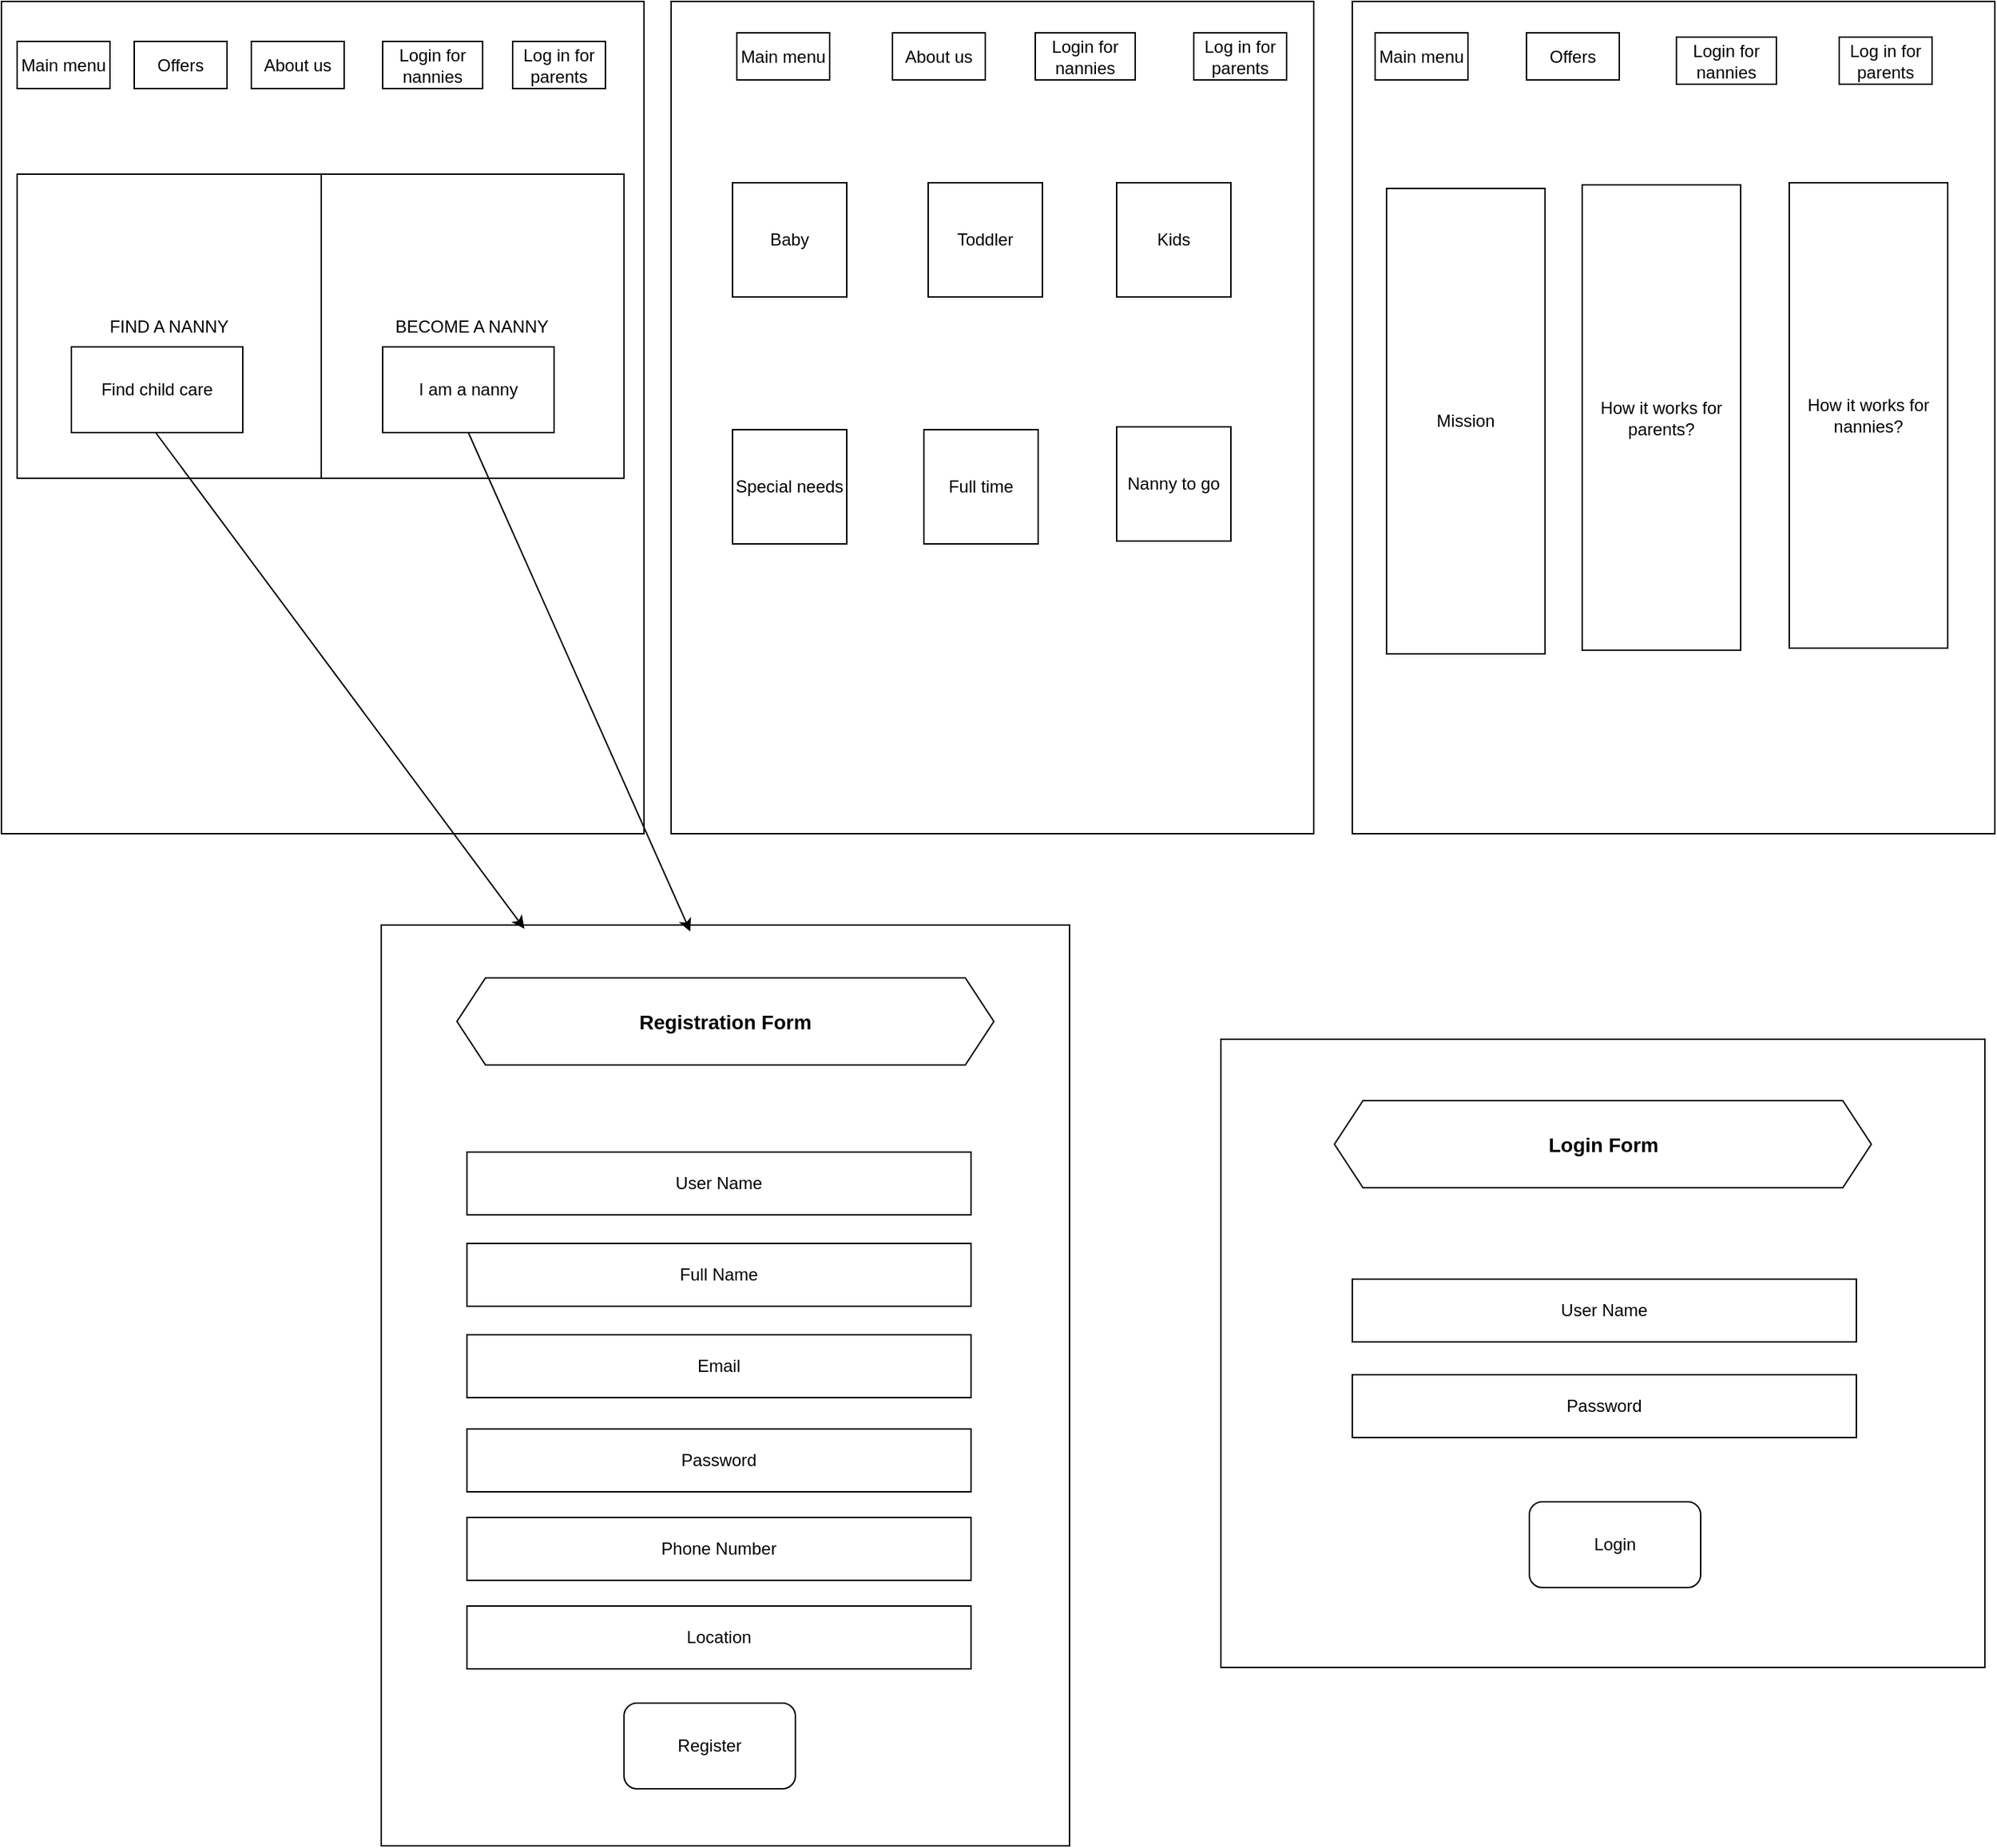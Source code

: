 <mxfile version="24.9.3">
  <diagram name="Page-1" id="E90SE1m6gK_kFvcKd9KT">
    <mxGraphModel dx="3162" dy="1600" grid="0" gridSize="10" guides="1" tooltips="1" connect="1" arrows="1" fold="1" page="0" pageScale="1" pageWidth="850" pageHeight="1100" math="0" shadow="0">
      <root>
        <mxCell id="0" />
        <mxCell id="1" parent="0" />
        <mxCell id="y5xZ98SbnKQHVs05c7k5-1" value="" style="rounded=0;whiteSpace=wrap;html=1;" parent="1" vertex="1">
          <mxGeometry x="-1257" y="-587" width="450" height="583" as="geometry" />
        </mxCell>
        <mxCell id="CsPwrGQwaEZzdb89Tcwi-2" value="BECOME A NANNY" style="whiteSpace=wrap;html=1;aspect=fixed;" parent="1" vertex="1">
          <mxGeometry x="-1034" y="-466" width="213" height="213" as="geometry" />
        </mxCell>
        <mxCell id="CsPwrGQwaEZzdb89Tcwi-4" value="FIND A NANNY" style="whiteSpace=wrap;html=1;aspect=fixed;" parent="1" vertex="1">
          <mxGeometry x="-1246" y="-466" width="213" height="213" as="geometry" />
        </mxCell>
        <mxCell id="CsPwrGQwaEZzdb89Tcwi-5" value="Main menu" style="rounded=0;whiteSpace=wrap;html=1;" parent="1" vertex="1">
          <mxGeometry x="-1246" y="-559" width="65" height="33" as="geometry" />
        </mxCell>
        <mxCell id="CsPwrGQwaEZzdb89Tcwi-7" value="Offers" style="rounded=0;whiteSpace=wrap;html=1;" parent="1" vertex="1">
          <mxGeometry x="-1164" y="-559" width="65" height="33" as="geometry" />
        </mxCell>
        <mxCell id="CsPwrGQwaEZzdb89Tcwi-8" value="About us" style="rounded=0;whiteSpace=wrap;html=1;" parent="1" vertex="1">
          <mxGeometry x="-1082" y="-559" width="65" height="33" as="geometry" />
        </mxCell>
        <mxCell id="CsPwrGQwaEZzdb89Tcwi-9" value="Login for nannies" style="rounded=0;whiteSpace=wrap;html=1;" parent="1" vertex="1">
          <mxGeometry x="-990" y="-559" width="70" height="33" as="geometry" />
        </mxCell>
        <mxCell id="CsPwrGQwaEZzdb89Tcwi-10" value="Log in for parents" style="rounded=0;whiteSpace=wrap;html=1;" parent="1" vertex="1">
          <mxGeometry x="-899" y="-559" width="65" height="33" as="geometry" />
        </mxCell>
        <mxCell id="CsPwrGQwaEZzdb89Tcwi-11" value="Find child care" style="rounded=0;whiteSpace=wrap;html=1;" parent="1" vertex="1">
          <mxGeometry x="-1208" y="-345" width="120" height="60" as="geometry" />
        </mxCell>
        <mxCell id="CsPwrGQwaEZzdb89Tcwi-12" value="&lt;div&gt;I am a nanny&lt;/div&gt;" style="rounded=0;whiteSpace=wrap;html=1;" parent="1" vertex="1">
          <mxGeometry x="-990" y="-345" width="120" height="60" as="geometry" />
        </mxCell>
        <mxCell id="CsPwrGQwaEZzdb89Tcwi-13" value="" style="rounded=0;whiteSpace=wrap;html=1;" parent="1" vertex="1">
          <mxGeometry x="-788" y="-587" width="450" height="583" as="geometry" />
        </mxCell>
        <mxCell id="CsPwrGQwaEZzdb89Tcwi-14" value="" style="rounded=0;whiteSpace=wrap;html=1;" parent="1" vertex="1">
          <mxGeometry x="-311" y="-587" width="450" height="583" as="geometry" />
        </mxCell>
        <mxCell id="CsPwrGQwaEZzdb89Tcwi-16" value="Main menu" style="rounded=0;whiteSpace=wrap;html=1;" parent="1" vertex="1">
          <mxGeometry x="-742" y="-565" width="65" height="33" as="geometry" />
        </mxCell>
        <mxCell id="CsPwrGQwaEZzdb89Tcwi-17" value="Main menu" style="rounded=0;whiteSpace=wrap;html=1;" parent="1" vertex="1">
          <mxGeometry x="-295" y="-565" width="65" height="33" as="geometry" />
        </mxCell>
        <mxCell id="CsPwrGQwaEZzdb89Tcwi-18" value="Offers" style="rounded=0;whiteSpace=wrap;html=1;" parent="1" vertex="1">
          <mxGeometry x="-189" y="-565" width="65" height="33" as="geometry" />
        </mxCell>
        <mxCell id="CsPwrGQwaEZzdb89Tcwi-21" value="About us" style="rounded=0;whiteSpace=wrap;html=1;" parent="1" vertex="1">
          <mxGeometry x="-633" y="-565" width="65" height="33" as="geometry" />
        </mxCell>
        <mxCell id="GxBah5glKiKm2y0q0-6w-1" value="Baby" style="whiteSpace=wrap;html=1;aspect=fixed;" vertex="1" parent="1">
          <mxGeometry x="-745" y="-460" width="80" height="80" as="geometry" />
        </mxCell>
        <mxCell id="GxBah5glKiKm2y0q0-6w-2" value="Toddler" style="whiteSpace=wrap;html=1;aspect=fixed;" vertex="1" parent="1">
          <mxGeometry x="-608" y="-460" width="80" height="80" as="geometry" />
        </mxCell>
        <mxCell id="GxBah5glKiKm2y0q0-6w-3" value="Kids" style="whiteSpace=wrap;html=1;aspect=fixed;" vertex="1" parent="1">
          <mxGeometry x="-476" y="-460" width="80" height="80" as="geometry" />
        </mxCell>
        <mxCell id="GxBah5glKiKm2y0q0-6w-4" value="Nanny to go" style="whiteSpace=wrap;html=1;aspect=fixed;" vertex="1" parent="1">
          <mxGeometry x="-476" y="-289" width="80" height="80" as="geometry" />
        </mxCell>
        <mxCell id="GxBah5glKiKm2y0q0-6w-5" value="Full time" style="whiteSpace=wrap;html=1;aspect=fixed;" vertex="1" parent="1">
          <mxGeometry x="-611" y="-287" width="80" height="80" as="geometry" />
        </mxCell>
        <mxCell id="GxBah5glKiKm2y0q0-6w-6" value="Special needs" style="whiteSpace=wrap;html=1;aspect=fixed;" vertex="1" parent="1">
          <mxGeometry x="-745" y="-287" width="80" height="80" as="geometry" />
        </mxCell>
        <mxCell id="GxBah5glKiKm2y0q0-6w-7" value="Login for nannies" style="rounded=0;whiteSpace=wrap;html=1;" vertex="1" parent="1">
          <mxGeometry x="-533" y="-565" width="70" height="33" as="geometry" />
        </mxCell>
        <mxCell id="GxBah5glKiKm2y0q0-6w-9" value="Log in for parents" style="rounded=0;whiteSpace=wrap;html=1;" vertex="1" parent="1">
          <mxGeometry x="-422" y="-565" width="65" height="33" as="geometry" />
        </mxCell>
        <mxCell id="GxBah5glKiKm2y0q0-6w-12" value="Login for nannies" style="rounded=0;whiteSpace=wrap;html=1;" vertex="1" parent="1">
          <mxGeometry x="-84" y="-562" width="70" height="33" as="geometry" />
        </mxCell>
        <mxCell id="GxBah5glKiKm2y0q0-6w-13" value="Log in for parents" style="rounded=0;whiteSpace=wrap;html=1;" vertex="1" parent="1">
          <mxGeometry x="30" y="-562" width="65" height="33" as="geometry" />
        </mxCell>
        <mxCell id="GxBah5glKiKm2y0q0-6w-15" value="Mission" style="rounded=0;whiteSpace=wrap;html=1;" vertex="1" parent="1">
          <mxGeometry x="-287" y="-456" width="111" height="326" as="geometry" />
        </mxCell>
        <mxCell id="GxBah5glKiKm2y0q0-6w-16" value="How it works for parents?" style="rounded=0;whiteSpace=wrap;html=1;" vertex="1" parent="1">
          <mxGeometry x="-150" y="-458.5" width="111" height="326" as="geometry" />
        </mxCell>
        <mxCell id="GxBah5glKiKm2y0q0-6w-17" value="How it works for nannies?" style="rounded=0;whiteSpace=wrap;html=1;" vertex="1" parent="1">
          <mxGeometry x="-5" y="-460" width="111" height="326" as="geometry" />
        </mxCell>
        <mxCell id="GxBah5glKiKm2y0q0-6w-18" value="" style="rounded=0;whiteSpace=wrap;html=1;" vertex="1" parent="1">
          <mxGeometry x="-991" y="60" width="482" height="645" as="geometry" />
        </mxCell>
        <mxCell id="GxBah5glKiKm2y0q0-6w-26" value="User Name" style="rounded=0;whiteSpace=wrap;html=1;strokeColor=default;align=center;verticalAlign=middle;fontFamily=Helvetica;fontSize=12;fontColor=default;fillColor=default;" vertex="1" parent="1">
          <mxGeometry x="-931" y="219" width="353" height="44" as="geometry" />
        </mxCell>
        <mxCell id="GxBah5glKiKm2y0q0-6w-27" value="Full Name" style="rounded=0;whiteSpace=wrap;html=1;" vertex="1" parent="1">
          <mxGeometry x="-931" y="283" width="353" height="44" as="geometry" />
        </mxCell>
        <mxCell id="GxBah5glKiKm2y0q0-6w-33" value="Email" style="rounded=0;whiteSpace=wrap;html=1;" vertex="1" parent="1">
          <mxGeometry x="-931" y="347" width="353" height="44" as="geometry" />
        </mxCell>
        <mxCell id="GxBah5glKiKm2y0q0-6w-34" value="Password" style="rounded=0;whiteSpace=wrap;html=1;" vertex="1" parent="1">
          <mxGeometry x="-931" y="413" width="353" height="44" as="geometry" />
        </mxCell>
        <mxCell id="GxBah5glKiKm2y0q0-6w-35" value="Phone Number" style="rounded=0;whiteSpace=wrap;html=1;" vertex="1" parent="1">
          <mxGeometry x="-931" y="475" width="353" height="44" as="geometry" />
        </mxCell>
        <mxCell id="GxBah5glKiKm2y0q0-6w-36" value="Location" style="rounded=0;whiteSpace=wrap;html=1;" vertex="1" parent="1">
          <mxGeometry x="-931" y="537" width="353" height="44" as="geometry" />
        </mxCell>
        <mxCell id="GxBah5glKiKm2y0q0-6w-37" value="&lt;b&gt;&lt;font style=&quot;font-size: 14px;&quot;&gt;Registration Form&lt;/font&gt;&lt;/b&gt;" style="shape=hexagon;perimeter=hexagonPerimeter2;whiteSpace=wrap;html=1;fixedSize=1;" vertex="1" parent="1">
          <mxGeometry x="-938" y="97" width="376" height="61" as="geometry" />
        </mxCell>
        <mxCell id="GxBah5glKiKm2y0q0-6w-38" value="Register" style="rounded=1;whiteSpace=wrap;html=1;" vertex="1" parent="1">
          <mxGeometry x="-821" y="605" width="120" height="60" as="geometry" />
        </mxCell>
        <mxCell id="GxBah5glKiKm2y0q0-6w-39" value="" style="rounded=0;whiteSpace=wrap;html=1;" vertex="1" parent="1">
          <mxGeometry x="-403" y="140" width="535" height="440" as="geometry" />
        </mxCell>
        <mxCell id="GxBah5glKiKm2y0q0-6w-41" value="&lt;b&gt;&lt;font style=&quot;font-size: 14px;&quot;&gt;Login Form&lt;/font&gt;&lt;/b&gt;" style="shape=hexagon;perimeter=hexagonPerimeter2;whiteSpace=wrap;html=1;fixedSize=1;" vertex="1" parent="1">
          <mxGeometry x="-323.5" y="183" width="376" height="61" as="geometry" />
        </mxCell>
        <mxCell id="GxBah5glKiKm2y0q0-6w-43" value="User Name" style="rounded=0;whiteSpace=wrap;html=1;strokeColor=default;align=center;verticalAlign=middle;fontFamily=Helvetica;fontSize=12;fontColor=default;fillColor=default;" vertex="1" parent="1">
          <mxGeometry x="-311" y="308" width="353" height="44" as="geometry" />
        </mxCell>
        <mxCell id="GxBah5glKiKm2y0q0-6w-44" value="Password" style="rounded=0;whiteSpace=wrap;html=1;" vertex="1" parent="1">
          <mxGeometry x="-311" y="375" width="353" height="44" as="geometry" />
        </mxCell>
        <mxCell id="GxBah5glKiKm2y0q0-6w-45" value="Login" style="rounded=1;whiteSpace=wrap;html=1;" vertex="1" parent="1">
          <mxGeometry x="-187" y="464" width="120" height="60" as="geometry" />
        </mxCell>
        <mxCell id="GxBah5glKiKm2y0q0-6w-54" value="" style="endArrow=classic;html=1;rounded=0;entryX=0.449;entryY=0.007;entryDx=0;entryDy=0;entryPerimeter=0;exitX=0.5;exitY=1;exitDx=0;exitDy=0;" edge="1" parent="1" source="CsPwrGQwaEZzdb89Tcwi-12" target="GxBah5glKiKm2y0q0-6w-18">
          <mxGeometry width="50" height="50" relative="1" as="geometry">
            <mxPoint x="-1041" y="-96" as="sourcePoint" />
            <mxPoint x="-991" y="-146" as="targetPoint" />
          </mxGeometry>
        </mxCell>
        <mxCell id="GxBah5glKiKm2y0q0-6w-55" value="" style="endArrow=classic;html=1;rounded=0;exitX=0.5;exitY=1;exitDx=0;exitDy=0;entryX=0.208;entryY=0.004;entryDx=0;entryDy=0;entryPerimeter=0;" edge="1" parent="1" target="GxBah5glKiKm2y0q0-6w-18">
          <mxGeometry width="50" height="50" relative="1" as="geometry">
            <mxPoint x="-1149" y="-285" as="sourcePoint" />
            <mxPoint x="-897" y="55" as="targetPoint" />
          </mxGeometry>
        </mxCell>
      </root>
    </mxGraphModel>
  </diagram>
</mxfile>
